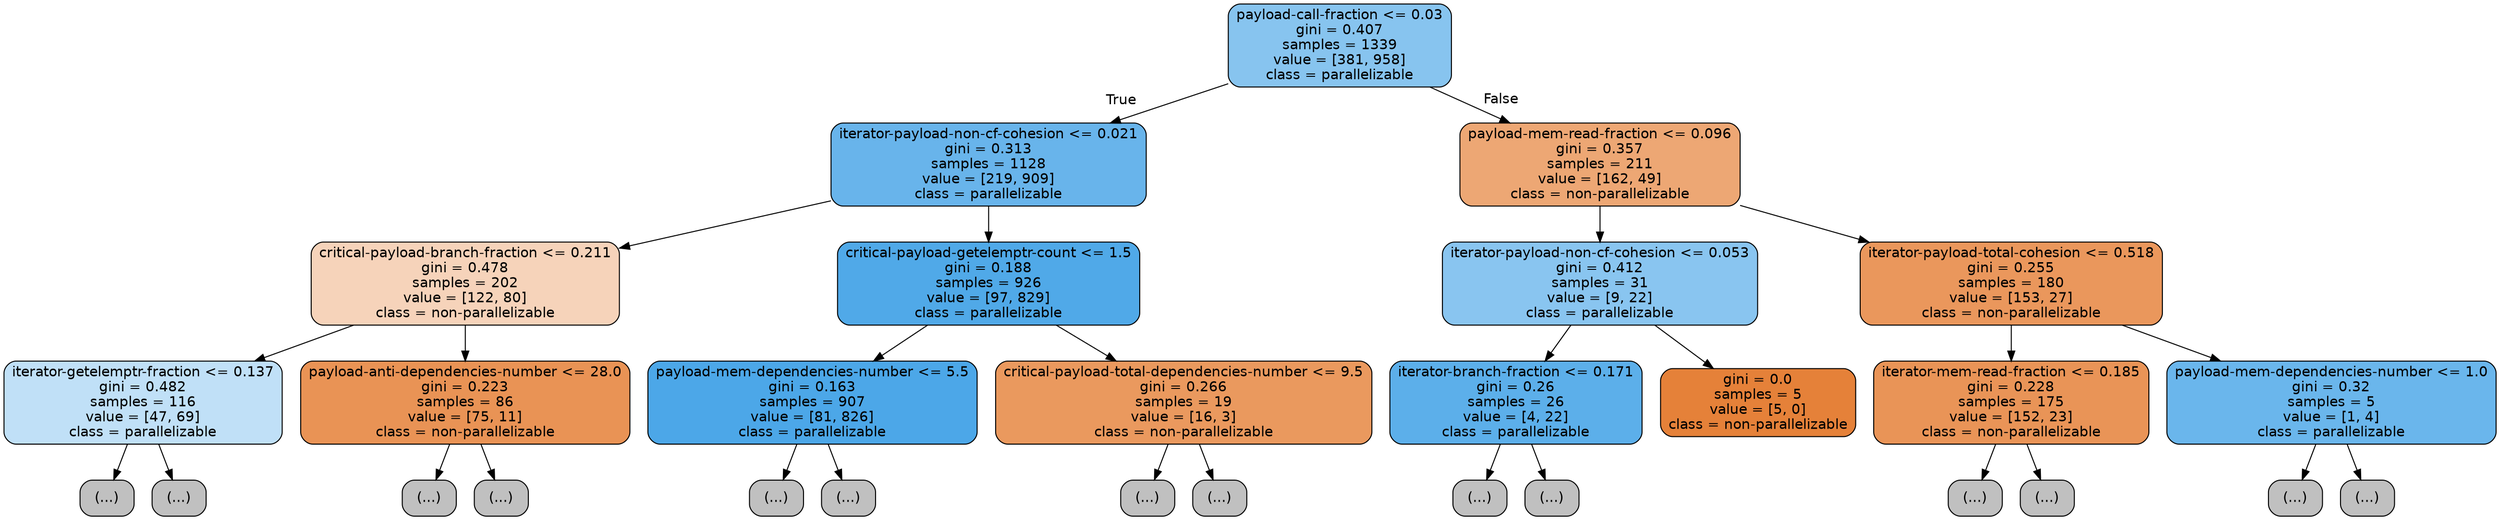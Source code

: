 digraph Tree {
node [shape=box, style="filled, rounded", color="black", fontname=helvetica] ;
edge [fontname=helvetica] ;
0 [label="payload-call-fraction <= 0.03\ngini = 0.407\nsamples = 1339\nvalue = [381, 958]\nclass = parallelizable", fillcolor="#399de59a"] ;
1 [label="iterator-payload-non-cf-cohesion <= 0.021\ngini = 0.313\nsamples = 1128\nvalue = [219, 909]\nclass = parallelizable", fillcolor="#399de5c2"] ;
0 -> 1 [labeldistance=2.5, labelangle=45, headlabel="True"] ;
2 [label="critical-payload-branch-fraction <= 0.211\ngini = 0.478\nsamples = 202\nvalue = [122, 80]\nclass = non-parallelizable", fillcolor="#e5813958"] ;
1 -> 2 ;
3 [label="iterator-getelemptr-fraction <= 0.137\ngini = 0.482\nsamples = 116\nvalue = [47, 69]\nclass = parallelizable", fillcolor="#399de551"] ;
2 -> 3 ;
4 [label="(...)", fillcolor="#C0C0C0"] ;
3 -> 4 ;
27 [label="(...)", fillcolor="#C0C0C0"] ;
3 -> 27 ;
40 [label="payload-anti-dependencies-number <= 28.0\ngini = 0.223\nsamples = 86\nvalue = [75, 11]\nclass = non-parallelizable", fillcolor="#e58139da"] ;
2 -> 40 ;
41 [label="(...)", fillcolor="#C0C0C0"] ;
40 -> 41 ;
54 [label="(...)", fillcolor="#C0C0C0"] ;
40 -> 54 ;
55 [label="critical-payload-getelemptr-count <= 1.5\ngini = 0.188\nsamples = 926\nvalue = [97, 829]\nclass = parallelizable", fillcolor="#399de5e1"] ;
1 -> 55 ;
56 [label="payload-mem-dependencies-number <= 5.5\ngini = 0.163\nsamples = 907\nvalue = [81, 826]\nclass = parallelizable", fillcolor="#399de5e6"] ;
55 -> 56 ;
57 [label="(...)", fillcolor="#C0C0C0"] ;
56 -> 57 ;
134 [label="(...)", fillcolor="#C0C0C0"] ;
56 -> 134 ;
173 [label="critical-payload-total-dependencies-number <= 9.5\ngini = 0.266\nsamples = 19\nvalue = [16, 3]\nclass = non-parallelizable", fillcolor="#e58139cf"] ;
55 -> 173 ;
174 [label="(...)", fillcolor="#C0C0C0"] ;
173 -> 174 ;
175 [label="(...)", fillcolor="#C0C0C0"] ;
173 -> 175 ;
178 [label="payload-mem-read-fraction <= 0.096\ngini = 0.357\nsamples = 211\nvalue = [162, 49]\nclass = non-parallelizable", fillcolor="#e58139b2"] ;
0 -> 178 [labeldistance=2.5, labelangle=-45, headlabel="False"] ;
179 [label="iterator-payload-non-cf-cohesion <= 0.053\ngini = 0.412\nsamples = 31\nvalue = [9, 22]\nclass = parallelizable", fillcolor="#399de597"] ;
178 -> 179 ;
180 [label="iterator-branch-fraction <= 0.171\ngini = 0.26\nsamples = 26\nvalue = [4, 22]\nclass = parallelizable", fillcolor="#399de5d1"] ;
179 -> 180 ;
181 [label="(...)", fillcolor="#C0C0C0"] ;
180 -> 181 ;
182 [label="(...)", fillcolor="#C0C0C0"] ;
180 -> 182 ;
185 [label="gini = 0.0\nsamples = 5\nvalue = [5, 0]\nclass = non-parallelizable", fillcolor="#e58139ff"] ;
179 -> 185 ;
186 [label="iterator-payload-total-cohesion <= 0.518\ngini = 0.255\nsamples = 180\nvalue = [153, 27]\nclass = non-parallelizable", fillcolor="#e58139d2"] ;
178 -> 186 ;
187 [label="iterator-mem-read-fraction <= 0.185\ngini = 0.228\nsamples = 175\nvalue = [152, 23]\nclass = non-parallelizable", fillcolor="#e58139d8"] ;
186 -> 187 ;
188 [label="(...)", fillcolor="#C0C0C0"] ;
187 -> 188 ;
211 [label="(...)", fillcolor="#C0C0C0"] ;
187 -> 211 ;
222 [label="payload-mem-dependencies-number <= 1.0\ngini = 0.32\nsamples = 5\nvalue = [1, 4]\nclass = parallelizable", fillcolor="#399de5bf"] ;
186 -> 222 ;
223 [label="(...)", fillcolor="#C0C0C0"] ;
222 -> 223 ;
224 [label="(...)", fillcolor="#C0C0C0"] ;
222 -> 224 ;
}